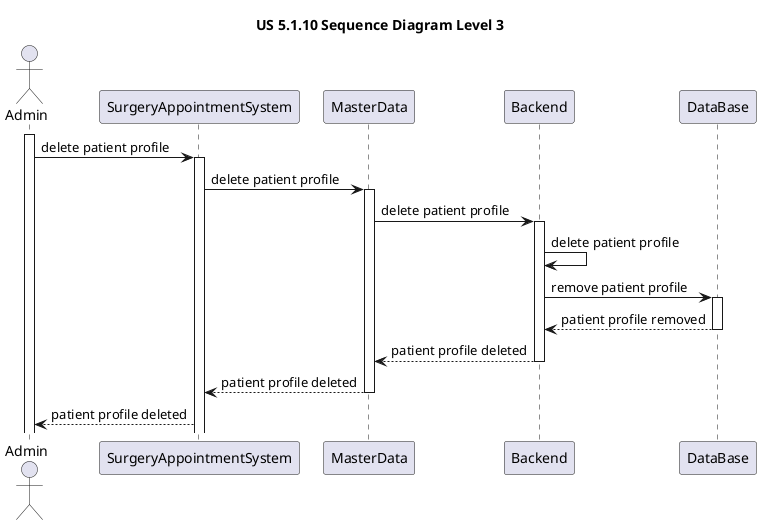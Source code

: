 @startuml

title US 5.1.10 Sequence Diagram Level 3

actor Admin
participant SurgeryAppointmentSystem
participant MasterData
participant Backend
participant DataBase

activate Admin

Admin -> SurgeryAppointmentSystem: delete patient profile

activate SurgeryAppointmentSystem

SurgeryAppointmentSystem -> MasterData: delete patient profile

activate MasterData

MasterData -> Backend: delete patient profile
activate Backend

Backend -> Backend: delete patient profile

Backend -> DataBase: remove patient profile
activate DataBase

DataBase --> Backend: patient profile removed
deactivate DataBase

Backend --> MasterData: patient profile deleted

deactivate Backend

MasterData --> SurgeryAppointmentSystem: patient profile deleted

deactivate MasterData

SurgeryAppointmentSystem --> Admin: patient profile deleted

@enduml